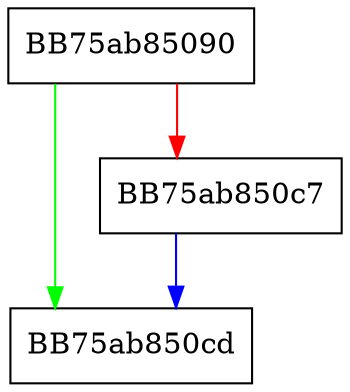 digraph GetTelemetry {
  node [shape="box"];
  graph [splines=ortho];
  BB75ab85090 -> BB75ab850cd [color="green"];
  BB75ab85090 -> BB75ab850c7 [color="red"];
  BB75ab850c7 -> BB75ab850cd [color="blue"];
}